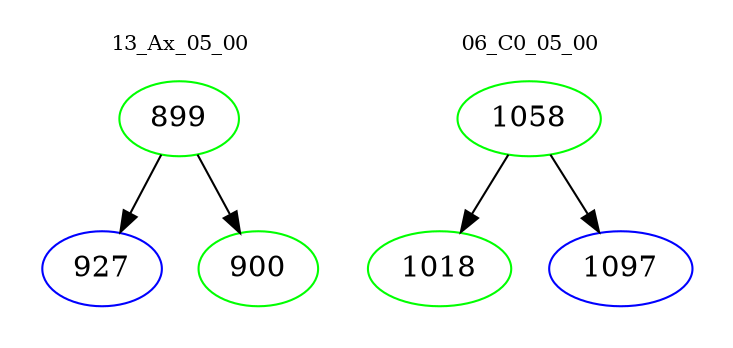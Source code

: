 digraph{
subgraph cluster_0 {
color = white
label = "13_Ax_05_00";
fontsize=10;
T0_899 [label="899", color="green"]
T0_899 -> T0_927 [color="black"]
T0_927 [label="927", color="blue"]
T0_899 -> T0_900 [color="black"]
T0_900 [label="900", color="green"]
}
subgraph cluster_1 {
color = white
label = "06_C0_05_00";
fontsize=10;
T1_1058 [label="1058", color="green"]
T1_1058 -> T1_1018 [color="black"]
T1_1018 [label="1018", color="green"]
T1_1058 -> T1_1097 [color="black"]
T1_1097 [label="1097", color="blue"]
}
}
